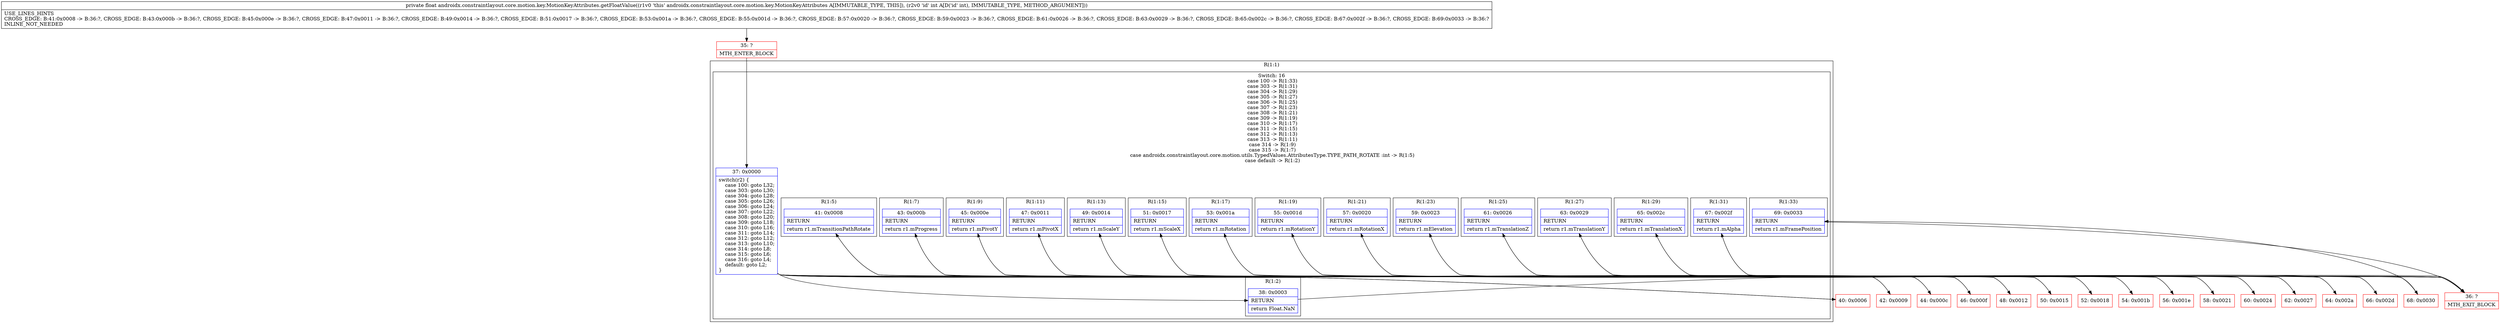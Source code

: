 digraph "CFG forandroidx.constraintlayout.core.motion.key.MotionKeyAttributes.getFloatValue(I)F" {
subgraph cluster_Region_40767976 {
label = "R(1:1)";
node [shape=record,color=blue];
subgraph cluster_SwitchRegion_987554560 {
label = "Switch: 16
 case 100 -> R(1:33)
 case 303 -> R(1:31)
 case 304 -> R(1:29)
 case 305 -> R(1:27)
 case 306 -> R(1:25)
 case 307 -> R(1:23)
 case 308 -> R(1:21)
 case 309 -> R(1:19)
 case 310 -> R(1:17)
 case 311 -> R(1:15)
 case 312 -> R(1:13)
 case 313 -> R(1:11)
 case 314 -> R(1:9)
 case 315 -> R(1:7)
 case androidx.constraintlayout.core.motion.utils.TypedValues.AttributesType.TYPE_PATH_ROTATE :int -> R(1:5)
 case default -> R(1:2)";
node [shape=record,color=blue];
Node_37 [shape=record,label="{37\:\ 0x0000|switch(r2) \{\l    case 100: goto L32;\l    case 303: goto L30;\l    case 304: goto L28;\l    case 305: goto L26;\l    case 306: goto L24;\l    case 307: goto L22;\l    case 308: goto L20;\l    case 309: goto L18;\l    case 310: goto L16;\l    case 311: goto L14;\l    case 312: goto L12;\l    case 313: goto L10;\l    case 314: goto L8;\l    case 315: goto L6;\l    case 316: goto L4;\l    default: goto L2;\l\}\l}"];
subgraph cluster_Region_1476858008 {
label = "R(1:33)";
node [shape=record,color=blue];
Node_69 [shape=record,label="{69\:\ 0x0033|RETURN\l|return r1.mFramePosition\l}"];
}
subgraph cluster_Region_1405329216 {
label = "R(1:31)";
node [shape=record,color=blue];
Node_67 [shape=record,label="{67\:\ 0x002f|RETURN\l|return r1.mAlpha\l}"];
}
subgraph cluster_Region_558900609 {
label = "R(1:29)";
node [shape=record,color=blue];
Node_65 [shape=record,label="{65\:\ 0x002c|RETURN\l|return r1.mTranslationX\l}"];
}
subgraph cluster_Region_2093549128 {
label = "R(1:27)";
node [shape=record,color=blue];
Node_63 [shape=record,label="{63\:\ 0x0029|RETURN\l|return r1.mTranslationY\l}"];
}
subgraph cluster_Region_472537753 {
label = "R(1:25)";
node [shape=record,color=blue];
Node_61 [shape=record,label="{61\:\ 0x0026|RETURN\l|return r1.mTranslationZ\l}"];
}
subgraph cluster_Region_1398603715 {
label = "R(1:23)";
node [shape=record,color=blue];
Node_59 [shape=record,label="{59\:\ 0x0023|RETURN\l|return r1.mElevation\l}"];
}
subgraph cluster_Region_1937810436 {
label = "R(1:21)";
node [shape=record,color=blue];
Node_57 [shape=record,label="{57\:\ 0x0020|RETURN\l|return r1.mRotationX\l}"];
}
subgraph cluster_Region_1196361594 {
label = "R(1:19)";
node [shape=record,color=blue];
Node_55 [shape=record,label="{55\:\ 0x001d|RETURN\l|return r1.mRotationY\l}"];
}
subgraph cluster_Region_167736216 {
label = "R(1:17)";
node [shape=record,color=blue];
Node_53 [shape=record,label="{53\:\ 0x001a|RETURN\l|return r1.mRotation\l}"];
}
subgraph cluster_Region_1038690179 {
label = "R(1:15)";
node [shape=record,color=blue];
Node_51 [shape=record,label="{51\:\ 0x0017|RETURN\l|return r1.mScaleX\l}"];
}
subgraph cluster_Region_1270809790 {
label = "R(1:13)";
node [shape=record,color=blue];
Node_49 [shape=record,label="{49\:\ 0x0014|RETURN\l|return r1.mScaleY\l}"];
}
subgraph cluster_Region_1953807972 {
label = "R(1:11)";
node [shape=record,color=blue];
Node_47 [shape=record,label="{47\:\ 0x0011|RETURN\l|return r1.mPivotX\l}"];
}
subgraph cluster_Region_107307201 {
label = "R(1:9)";
node [shape=record,color=blue];
Node_45 [shape=record,label="{45\:\ 0x000e|RETURN\l|return r1.mPivotY\l}"];
}
subgraph cluster_Region_1925483185 {
label = "R(1:7)";
node [shape=record,color=blue];
Node_43 [shape=record,label="{43\:\ 0x000b|RETURN\l|return r1.mProgress\l}"];
}
subgraph cluster_Region_1097722531 {
label = "R(1:5)";
node [shape=record,color=blue];
Node_41 [shape=record,label="{41\:\ 0x0008|RETURN\l|return r1.mTransitionPathRotate\l}"];
}
subgraph cluster_Region_272366452 {
label = "R(1:2)";
node [shape=record,color=blue];
Node_38 [shape=record,label="{38\:\ 0x0003|RETURN\l|return Float.NaN\l}"];
}
}
}
Node_35 [shape=record,color=red,label="{35\:\ ?|MTH_ENTER_BLOCK\l}"];
Node_36 [shape=record,color=red,label="{36\:\ ?|MTH_EXIT_BLOCK\l}"];
Node_40 [shape=record,color=red,label="{40\:\ 0x0006}"];
Node_42 [shape=record,color=red,label="{42\:\ 0x0009}"];
Node_44 [shape=record,color=red,label="{44\:\ 0x000c}"];
Node_46 [shape=record,color=red,label="{46\:\ 0x000f}"];
Node_48 [shape=record,color=red,label="{48\:\ 0x0012}"];
Node_50 [shape=record,color=red,label="{50\:\ 0x0015}"];
Node_52 [shape=record,color=red,label="{52\:\ 0x0018}"];
Node_54 [shape=record,color=red,label="{54\:\ 0x001b}"];
Node_56 [shape=record,color=red,label="{56\:\ 0x001e}"];
Node_58 [shape=record,color=red,label="{58\:\ 0x0021}"];
Node_60 [shape=record,color=red,label="{60\:\ 0x0024}"];
Node_62 [shape=record,color=red,label="{62\:\ 0x0027}"];
Node_64 [shape=record,color=red,label="{64\:\ 0x002a}"];
Node_66 [shape=record,color=red,label="{66\:\ 0x002d}"];
Node_68 [shape=record,color=red,label="{68\:\ 0x0030}"];
MethodNode[shape=record,label="{private float androidx.constraintlayout.core.motion.key.MotionKeyAttributes.getFloatValue((r1v0 'this' androidx.constraintlayout.core.motion.key.MotionKeyAttributes A[IMMUTABLE_TYPE, THIS]), (r2v0 'id' int A[D('id' int), IMMUTABLE_TYPE, METHOD_ARGUMENT]))  | USE_LINES_HINTS\lCROSS_EDGE: B:41:0x0008 \-\> B:36:?, CROSS_EDGE: B:43:0x000b \-\> B:36:?, CROSS_EDGE: B:45:0x000e \-\> B:36:?, CROSS_EDGE: B:47:0x0011 \-\> B:36:?, CROSS_EDGE: B:49:0x0014 \-\> B:36:?, CROSS_EDGE: B:51:0x0017 \-\> B:36:?, CROSS_EDGE: B:53:0x001a \-\> B:36:?, CROSS_EDGE: B:55:0x001d \-\> B:36:?, CROSS_EDGE: B:57:0x0020 \-\> B:36:?, CROSS_EDGE: B:59:0x0023 \-\> B:36:?, CROSS_EDGE: B:61:0x0026 \-\> B:36:?, CROSS_EDGE: B:63:0x0029 \-\> B:36:?, CROSS_EDGE: B:65:0x002c \-\> B:36:?, CROSS_EDGE: B:67:0x002f \-\> B:36:?, CROSS_EDGE: B:69:0x0033 \-\> B:36:?\lINLINE_NOT_NEEDED\l}"];
MethodNode -> Node_35;Node_37 -> Node_38;
Node_37 -> Node_40;
Node_37 -> Node_42;
Node_37 -> Node_44;
Node_37 -> Node_46;
Node_37 -> Node_48;
Node_37 -> Node_50;
Node_37 -> Node_52;
Node_37 -> Node_54;
Node_37 -> Node_56;
Node_37 -> Node_58;
Node_37 -> Node_60;
Node_37 -> Node_62;
Node_37 -> Node_64;
Node_37 -> Node_66;
Node_37 -> Node_68;
Node_69 -> Node_36;
Node_67 -> Node_36;
Node_65 -> Node_36;
Node_63 -> Node_36;
Node_61 -> Node_36;
Node_59 -> Node_36;
Node_57 -> Node_36;
Node_55 -> Node_36;
Node_53 -> Node_36;
Node_51 -> Node_36;
Node_49 -> Node_36;
Node_47 -> Node_36;
Node_45 -> Node_36;
Node_43 -> Node_36;
Node_41 -> Node_36;
Node_38 -> Node_36;
Node_35 -> Node_37;
Node_40 -> Node_41;
Node_42 -> Node_43;
Node_44 -> Node_45;
Node_46 -> Node_47;
Node_48 -> Node_49;
Node_50 -> Node_51;
Node_52 -> Node_53;
Node_54 -> Node_55;
Node_56 -> Node_57;
Node_58 -> Node_59;
Node_60 -> Node_61;
Node_62 -> Node_63;
Node_64 -> Node_65;
Node_66 -> Node_67;
Node_68 -> Node_69;
}

